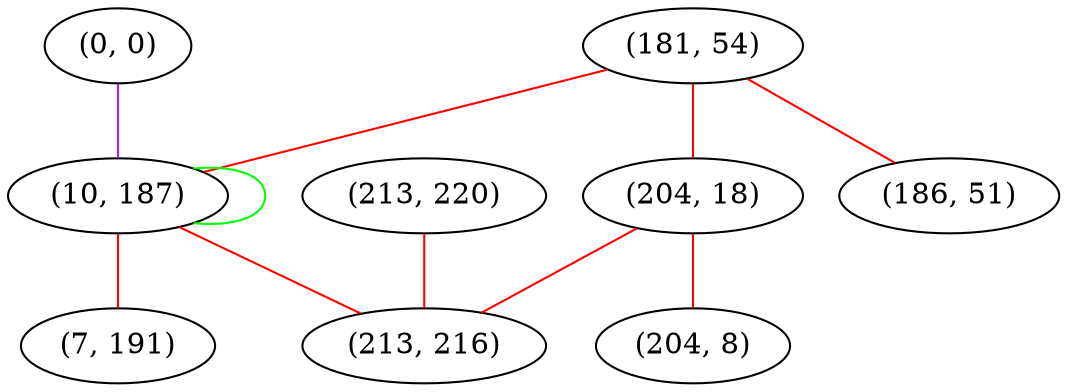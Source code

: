 graph "" {
"(0, 0)";
"(181, 54)";
"(213, 220)";
"(204, 18)";
"(10, 187)";
"(7, 191)";
"(186, 51)";
"(213, 216)";
"(204, 8)";
"(0, 0)" -- "(10, 187)"  [color=purple, key=0, weight=4];
"(181, 54)" -- "(186, 51)"  [color=red, key=0, weight=1];
"(181, 54)" -- "(10, 187)"  [color=red, key=0, weight=1];
"(181, 54)" -- "(204, 18)"  [color=red, key=0, weight=1];
"(213, 220)" -- "(213, 216)"  [color=red, key=0, weight=1];
"(204, 18)" -- "(213, 216)"  [color=red, key=0, weight=1];
"(204, 18)" -- "(204, 8)"  [color=red, key=0, weight=1];
"(10, 187)" -- "(10, 187)"  [color=green, key=0, weight=2];
"(10, 187)" -- "(7, 191)"  [color=red, key=0, weight=1];
"(10, 187)" -- "(213, 216)"  [color=red, key=0, weight=1];
}
